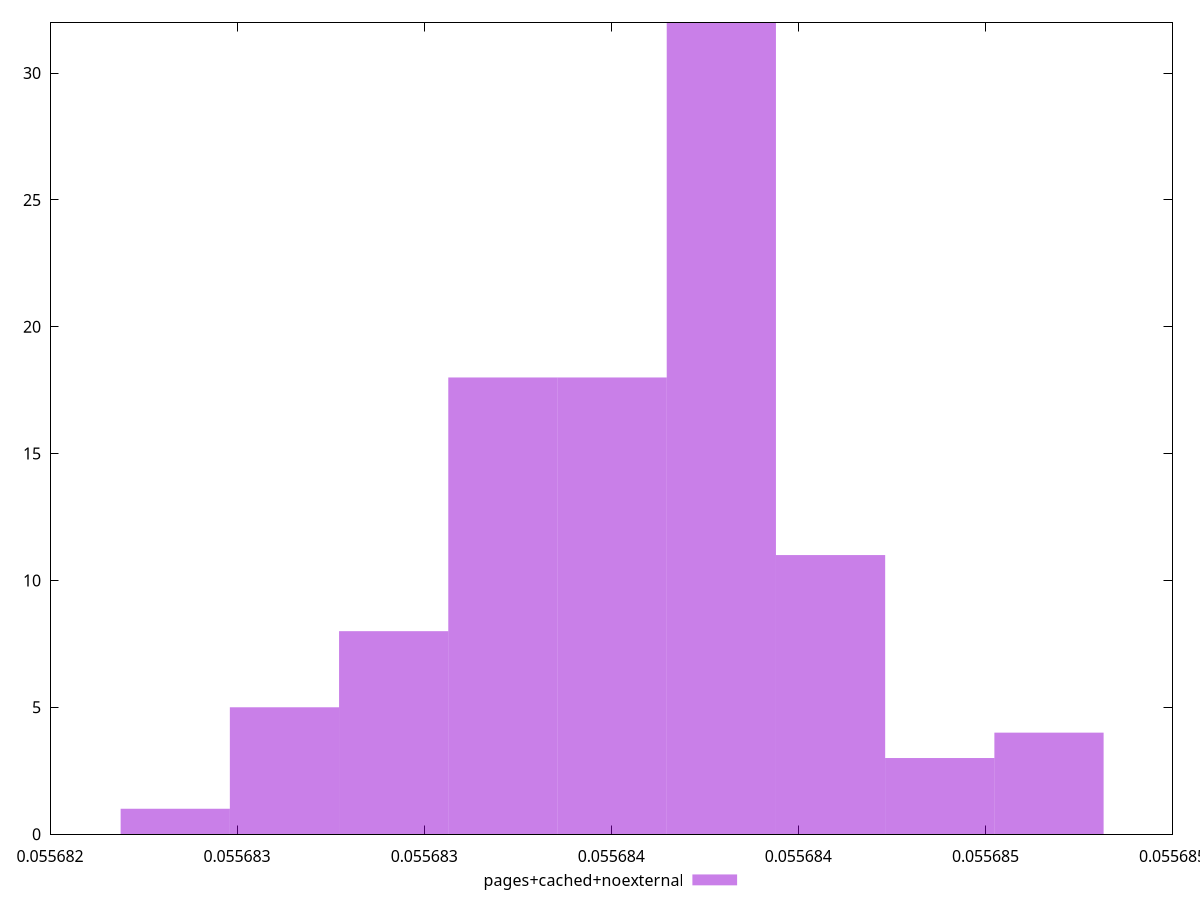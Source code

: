 $_pagesCachedNoexternal <<EOF
0.0556840023080311 18
0.05568458611099402 11
0.05568341850506817 8
0.055685169913956944 4
0.05568371040654964 18
0.055683126603586715 5
0.05568429420951256 32
0.05568487801247548 3
0.05568283470210525 1
EOF
set key outside below
set terminal pngcairo
set output "report_00006_2020-11-02T20-21-41.718Z/total-byte-weight/pages+cached+noexternal//hist.png"
set yrange [0:32]
set boxwidth 2.919014814614527e-7
set style fill transparent solid 0.5 noborder
plot $_pagesCachedNoexternal title "pages+cached+noexternal" with boxes ,
